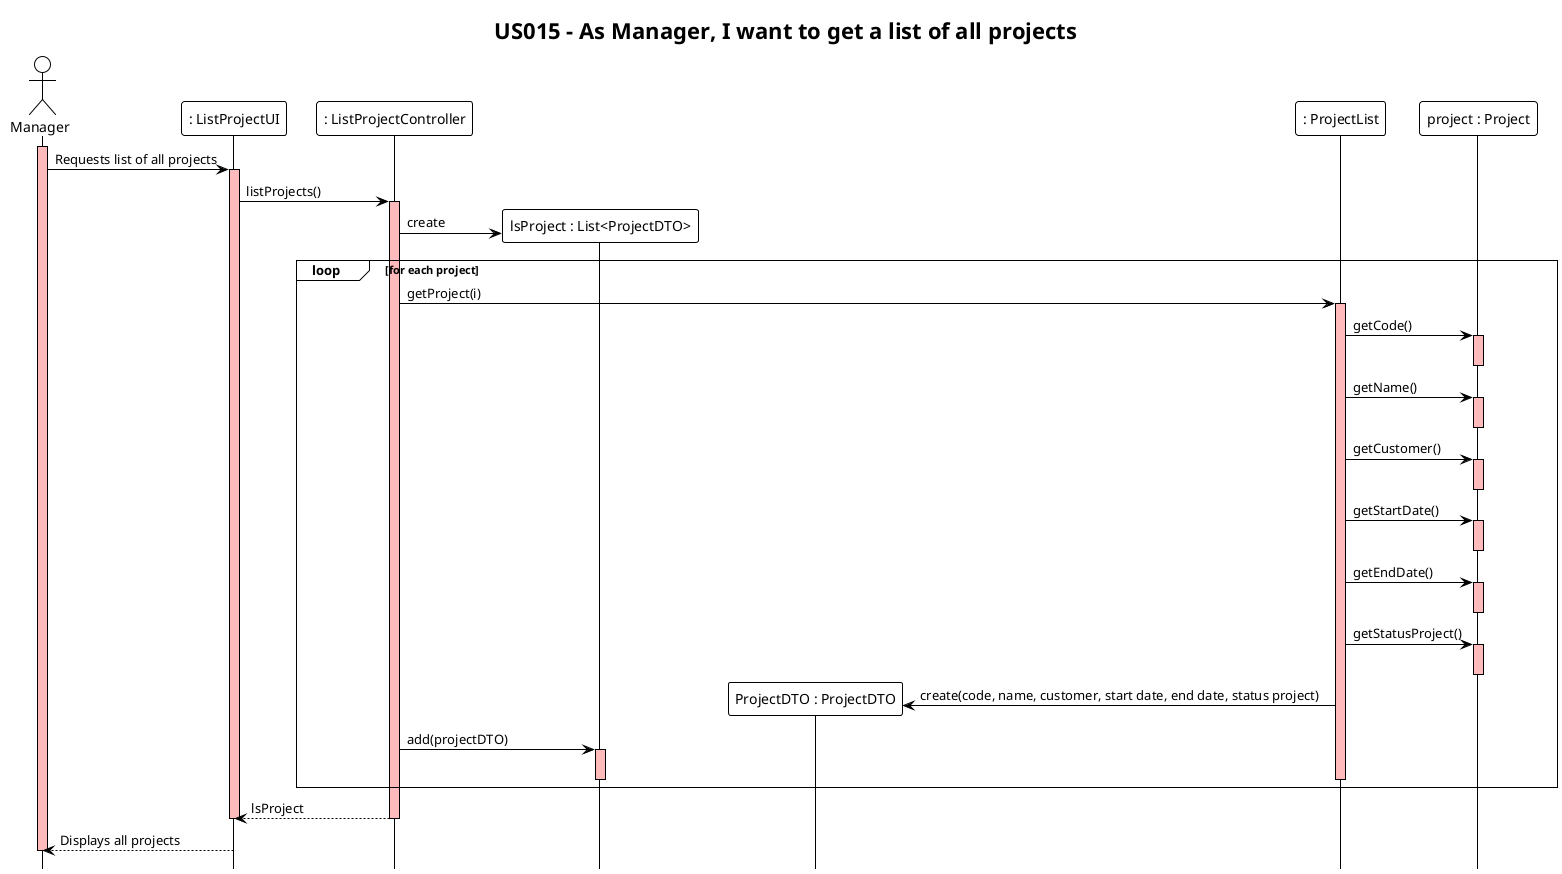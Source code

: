 @startuml
!theme plain
hide footbox
title "US015 - As Manager, I want to get a list of all projects"

actor Manager as Manager
participant ": ListProjectUI" as UI
participant ": ListProjectController" as Controller
participant "lsProject : List<ProjectDTO>" as DTOList
participant "ProjectDTO : ProjectDTO" as DTO
participant ": ProjectList" as ProjectList
participant "project : Project" as project


activate Manager #FFBBBB
Manager ->  UI: Requests list of all projects

activate UI #FFBBBB
UI -> Controller: listProjects()

activate Controller #FFBBBB
Controller -> DTOList ** : create

loop for each project
Controller -> ProjectList : getProject(i)
activate ProjectList #FFBBBB
ProjectList -> project : getCode()
activate project #FFBBBB
deactivate project
ProjectList -> project : getName()
activate project #FFBBBB
deactivate project
ProjectList -> project : getCustomer()
activate project #FFBBBB
deactivate project
ProjectList -> project : getStartDate()
activate project #FFBBBB
deactivate project
ProjectList -> project : getEndDate()
activate project #FFBBBB
deactivate project
ProjectList -> project : getStatusProject()
activate project #FFBBBB
deactivate project

ProjectList -> DTO ** : create(code, name, customer, start date, end date, status project)

Controller -> DTOList : add(projectDTO)
activate DTOList #FFBBBB
deactivate DTOList
deactivate ProjectList
end

Controller --> UI : lsProject
deactivate Controller
deactivate UI

UI --> Manager: Displays all projects
deactivate Manager #FFBBBB
@enduml